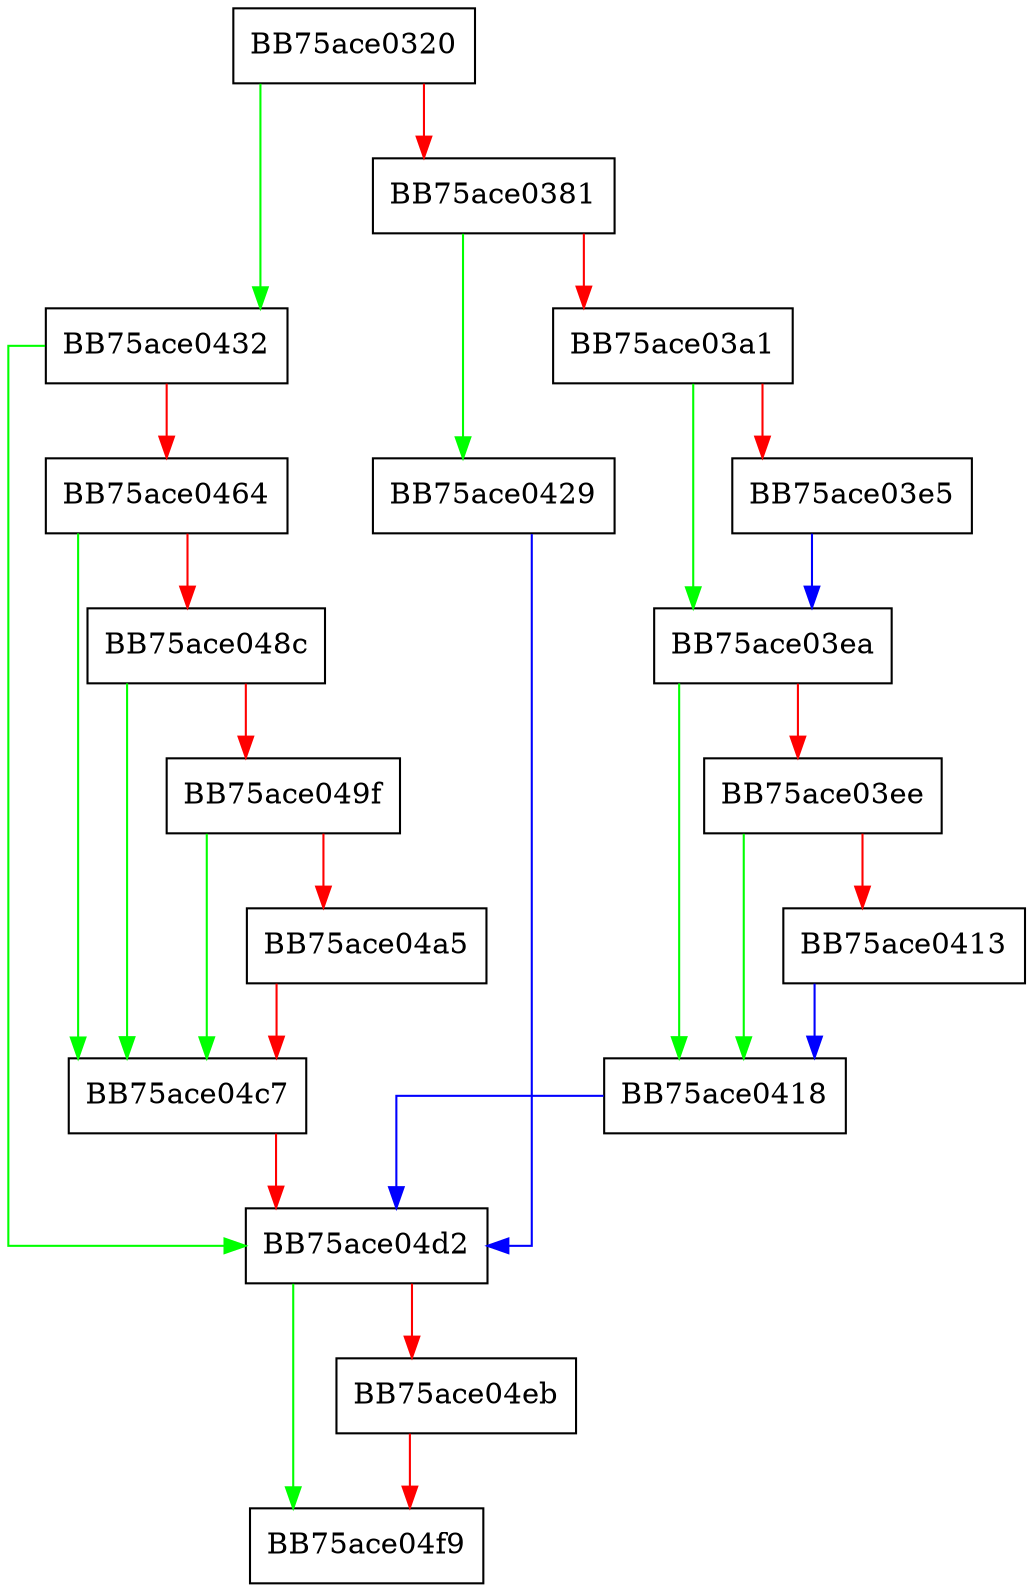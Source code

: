 digraph RegValueSet {
  node [shape="box"];
  graph [splines=ortho];
  BB75ace0320 -> BB75ace0432 [color="green"];
  BB75ace0320 -> BB75ace0381 [color="red"];
  BB75ace0381 -> BB75ace0429 [color="green"];
  BB75ace0381 -> BB75ace03a1 [color="red"];
  BB75ace03a1 -> BB75ace03ea [color="green"];
  BB75ace03a1 -> BB75ace03e5 [color="red"];
  BB75ace03e5 -> BB75ace03ea [color="blue"];
  BB75ace03ea -> BB75ace0418 [color="green"];
  BB75ace03ea -> BB75ace03ee [color="red"];
  BB75ace03ee -> BB75ace0418 [color="green"];
  BB75ace03ee -> BB75ace0413 [color="red"];
  BB75ace0413 -> BB75ace0418 [color="blue"];
  BB75ace0418 -> BB75ace04d2 [color="blue"];
  BB75ace0429 -> BB75ace04d2 [color="blue"];
  BB75ace0432 -> BB75ace04d2 [color="green"];
  BB75ace0432 -> BB75ace0464 [color="red"];
  BB75ace0464 -> BB75ace04c7 [color="green"];
  BB75ace0464 -> BB75ace048c [color="red"];
  BB75ace048c -> BB75ace04c7 [color="green"];
  BB75ace048c -> BB75ace049f [color="red"];
  BB75ace049f -> BB75ace04c7 [color="green"];
  BB75ace049f -> BB75ace04a5 [color="red"];
  BB75ace04a5 -> BB75ace04c7 [color="red"];
  BB75ace04c7 -> BB75ace04d2 [color="red"];
  BB75ace04d2 -> BB75ace04f9 [color="green"];
  BB75ace04d2 -> BB75ace04eb [color="red"];
  BB75ace04eb -> BB75ace04f9 [color="red"];
}